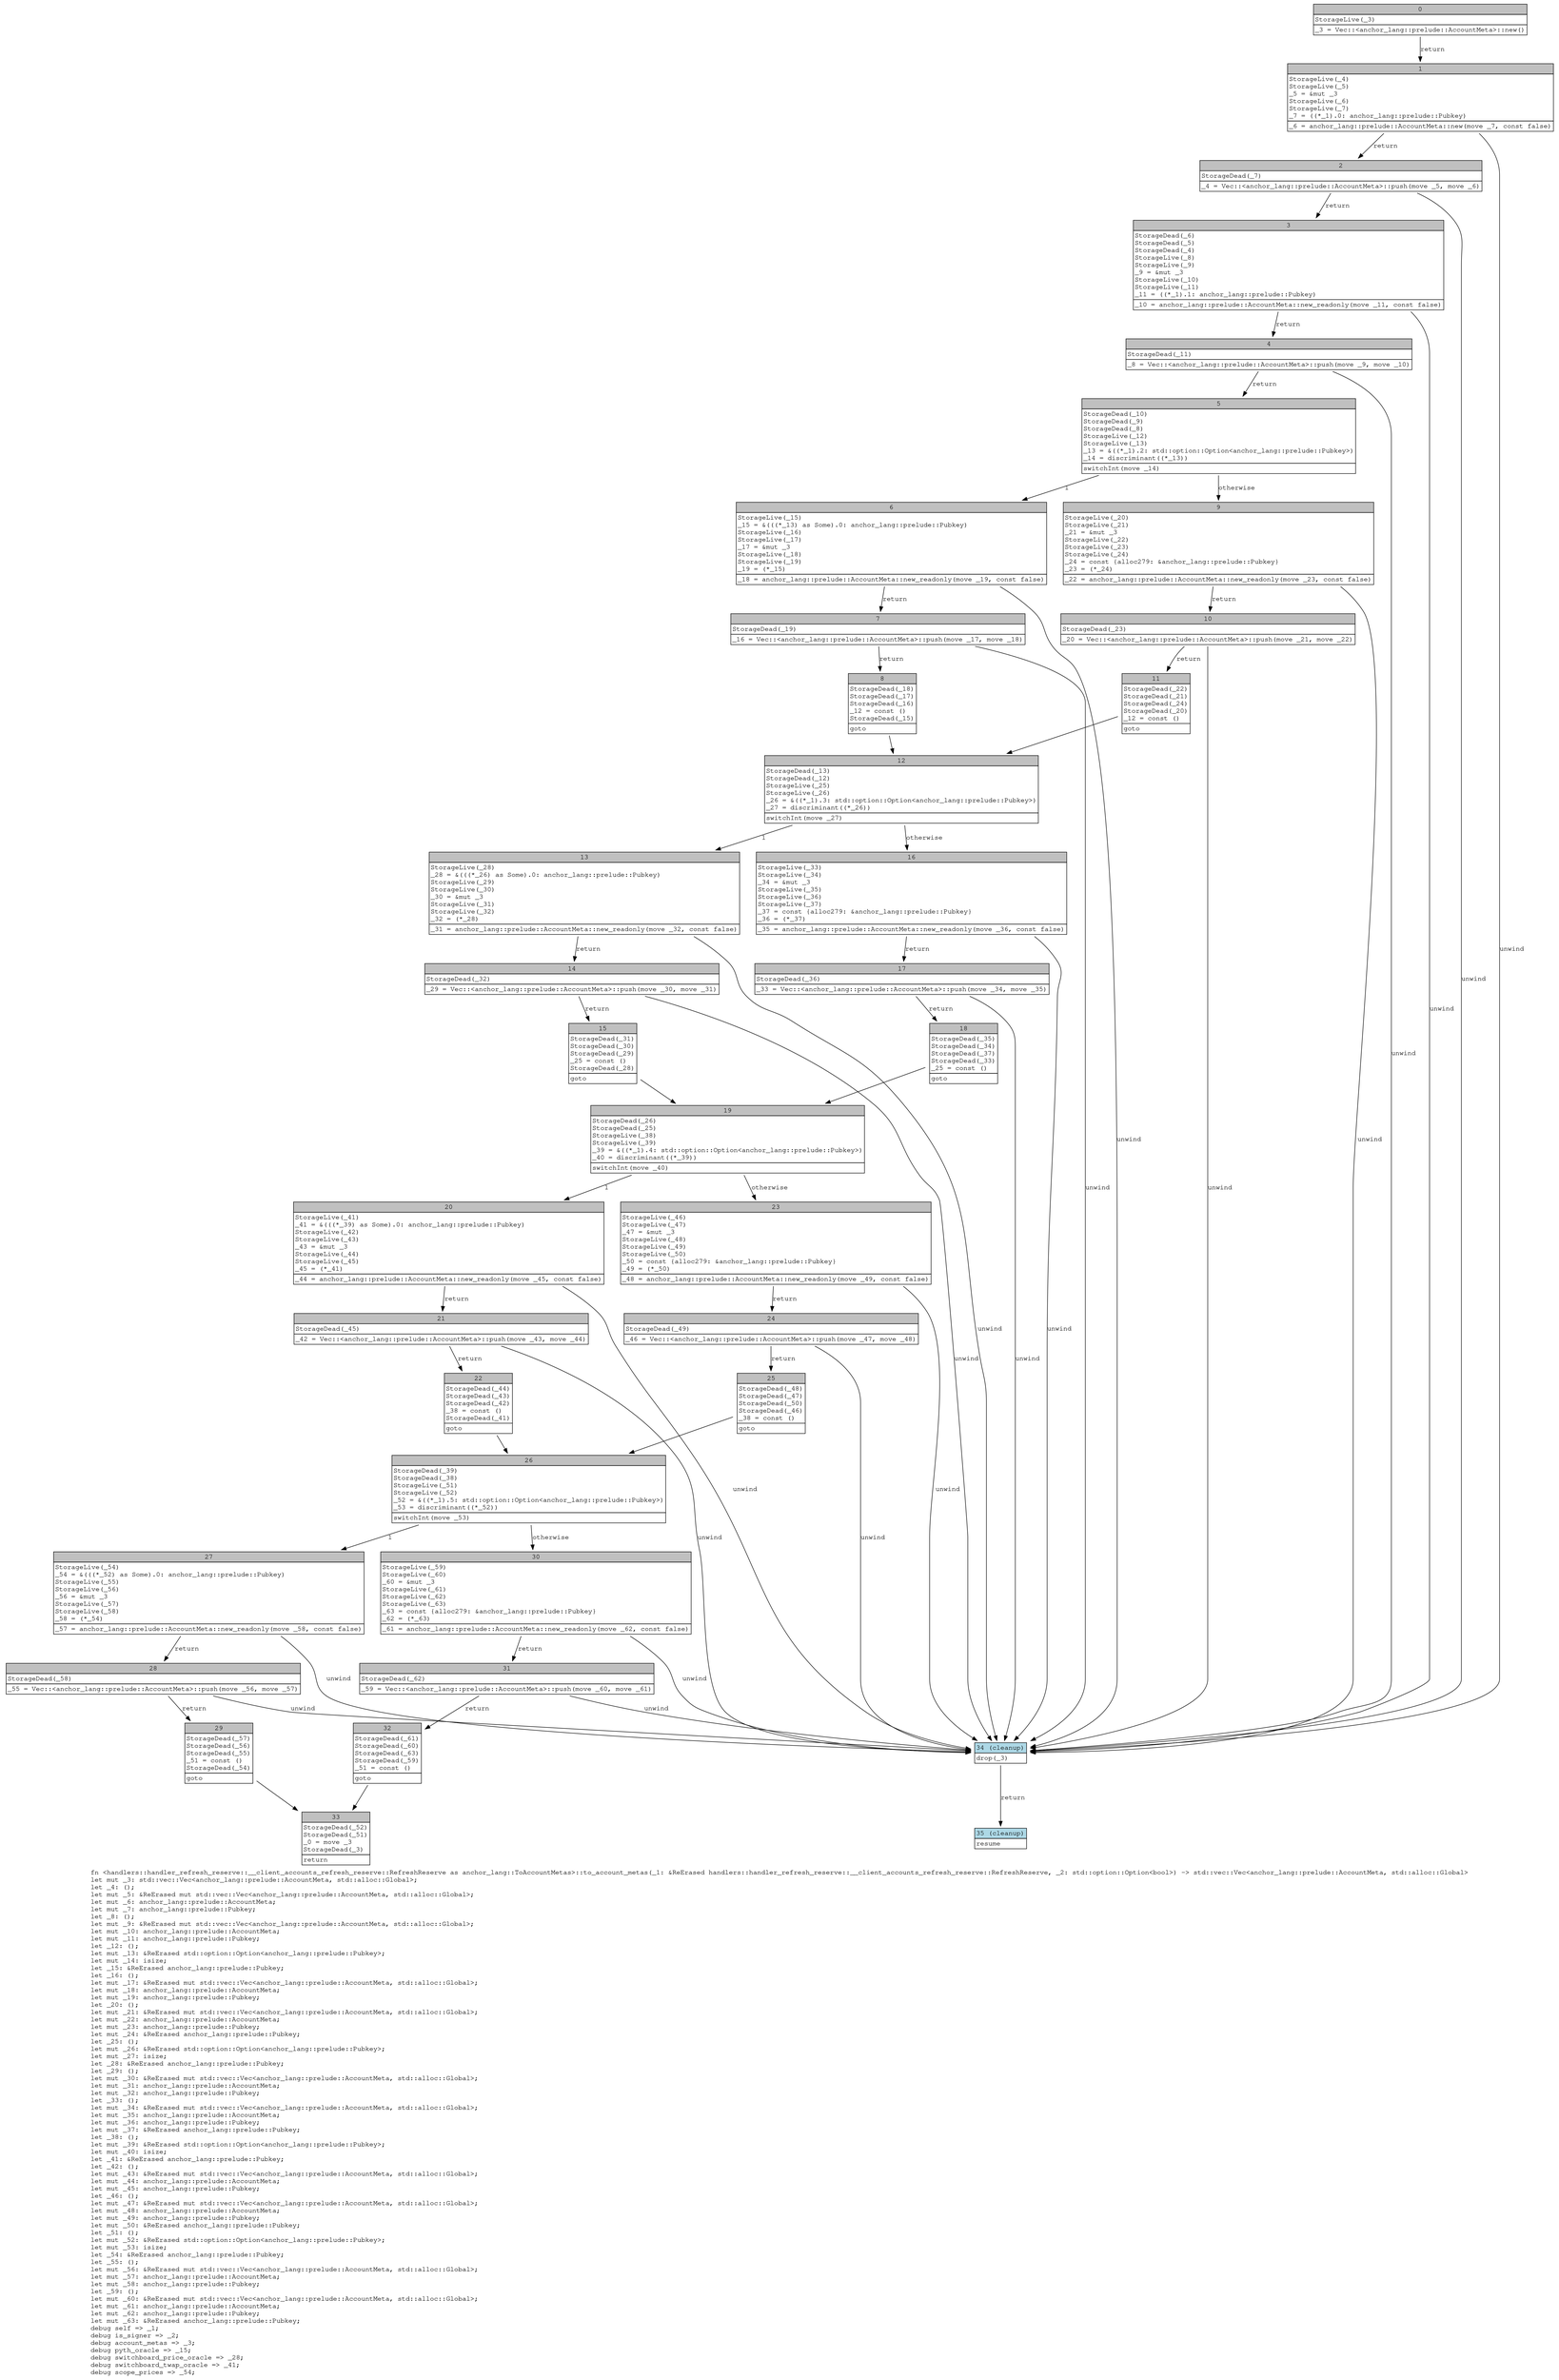 digraph Mir_0_5216 {
    graph [fontname="Courier, monospace"];
    node [fontname="Courier, monospace"];
    edge [fontname="Courier, monospace"];
    label=<fn &lt;handlers::handler_refresh_reserve::__client_accounts_refresh_reserve::RefreshReserve as anchor_lang::ToAccountMetas&gt;::to_account_metas(_1: &amp;ReErased handlers::handler_refresh_reserve::__client_accounts_refresh_reserve::RefreshReserve, _2: std::option::Option&lt;bool&gt;) -&gt; std::vec::Vec&lt;anchor_lang::prelude::AccountMeta, std::alloc::Global&gt;<br align="left"/>let mut _3: std::vec::Vec&lt;anchor_lang::prelude::AccountMeta, std::alloc::Global&gt;;<br align="left"/>let _4: ();<br align="left"/>let mut _5: &amp;ReErased mut std::vec::Vec&lt;anchor_lang::prelude::AccountMeta, std::alloc::Global&gt;;<br align="left"/>let mut _6: anchor_lang::prelude::AccountMeta;<br align="left"/>let mut _7: anchor_lang::prelude::Pubkey;<br align="left"/>let _8: ();<br align="left"/>let mut _9: &amp;ReErased mut std::vec::Vec&lt;anchor_lang::prelude::AccountMeta, std::alloc::Global&gt;;<br align="left"/>let mut _10: anchor_lang::prelude::AccountMeta;<br align="left"/>let mut _11: anchor_lang::prelude::Pubkey;<br align="left"/>let _12: ();<br align="left"/>let mut _13: &amp;ReErased std::option::Option&lt;anchor_lang::prelude::Pubkey&gt;;<br align="left"/>let mut _14: isize;<br align="left"/>let _15: &amp;ReErased anchor_lang::prelude::Pubkey;<br align="left"/>let _16: ();<br align="left"/>let mut _17: &amp;ReErased mut std::vec::Vec&lt;anchor_lang::prelude::AccountMeta, std::alloc::Global&gt;;<br align="left"/>let mut _18: anchor_lang::prelude::AccountMeta;<br align="left"/>let mut _19: anchor_lang::prelude::Pubkey;<br align="left"/>let _20: ();<br align="left"/>let mut _21: &amp;ReErased mut std::vec::Vec&lt;anchor_lang::prelude::AccountMeta, std::alloc::Global&gt;;<br align="left"/>let mut _22: anchor_lang::prelude::AccountMeta;<br align="left"/>let mut _23: anchor_lang::prelude::Pubkey;<br align="left"/>let mut _24: &amp;ReErased anchor_lang::prelude::Pubkey;<br align="left"/>let _25: ();<br align="left"/>let mut _26: &amp;ReErased std::option::Option&lt;anchor_lang::prelude::Pubkey&gt;;<br align="left"/>let mut _27: isize;<br align="left"/>let _28: &amp;ReErased anchor_lang::prelude::Pubkey;<br align="left"/>let _29: ();<br align="left"/>let mut _30: &amp;ReErased mut std::vec::Vec&lt;anchor_lang::prelude::AccountMeta, std::alloc::Global&gt;;<br align="left"/>let mut _31: anchor_lang::prelude::AccountMeta;<br align="left"/>let mut _32: anchor_lang::prelude::Pubkey;<br align="left"/>let _33: ();<br align="left"/>let mut _34: &amp;ReErased mut std::vec::Vec&lt;anchor_lang::prelude::AccountMeta, std::alloc::Global&gt;;<br align="left"/>let mut _35: anchor_lang::prelude::AccountMeta;<br align="left"/>let mut _36: anchor_lang::prelude::Pubkey;<br align="left"/>let mut _37: &amp;ReErased anchor_lang::prelude::Pubkey;<br align="left"/>let _38: ();<br align="left"/>let mut _39: &amp;ReErased std::option::Option&lt;anchor_lang::prelude::Pubkey&gt;;<br align="left"/>let mut _40: isize;<br align="left"/>let _41: &amp;ReErased anchor_lang::prelude::Pubkey;<br align="left"/>let _42: ();<br align="left"/>let mut _43: &amp;ReErased mut std::vec::Vec&lt;anchor_lang::prelude::AccountMeta, std::alloc::Global&gt;;<br align="left"/>let mut _44: anchor_lang::prelude::AccountMeta;<br align="left"/>let mut _45: anchor_lang::prelude::Pubkey;<br align="left"/>let _46: ();<br align="left"/>let mut _47: &amp;ReErased mut std::vec::Vec&lt;anchor_lang::prelude::AccountMeta, std::alloc::Global&gt;;<br align="left"/>let mut _48: anchor_lang::prelude::AccountMeta;<br align="left"/>let mut _49: anchor_lang::prelude::Pubkey;<br align="left"/>let mut _50: &amp;ReErased anchor_lang::prelude::Pubkey;<br align="left"/>let _51: ();<br align="left"/>let mut _52: &amp;ReErased std::option::Option&lt;anchor_lang::prelude::Pubkey&gt;;<br align="left"/>let mut _53: isize;<br align="left"/>let _54: &amp;ReErased anchor_lang::prelude::Pubkey;<br align="left"/>let _55: ();<br align="left"/>let mut _56: &amp;ReErased mut std::vec::Vec&lt;anchor_lang::prelude::AccountMeta, std::alloc::Global&gt;;<br align="left"/>let mut _57: anchor_lang::prelude::AccountMeta;<br align="left"/>let mut _58: anchor_lang::prelude::Pubkey;<br align="left"/>let _59: ();<br align="left"/>let mut _60: &amp;ReErased mut std::vec::Vec&lt;anchor_lang::prelude::AccountMeta, std::alloc::Global&gt;;<br align="left"/>let mut _61: anchor_lang::prelude::AccountMeta;<br align="left"/>let mut _62: anchor_lang::prelude::Pubkey;<br align="left"/>let mut _63: &amp;ReErased anchor_lang::prelude::Pubkey;<br align="left"/>debug self =&gt; _1;<br align="left"/>debug is_signer =&gt; _2;<br align="left"/>debug account_metas =&gt; _3;<br align="left"/>debug pyth_oracle =&gt; _15;<br align="left"/>debug switchboard_price_oracle =&gt; _28;<br align="left"/>debug switchboard_twap_oracle =&gt; _41;<br align="left"/>debug scope_prices =&gt; _54;<br align="left"/>>;
    bb0__0_5216 [shape="none", label=<<table border="0" cellborder="1" cellspacing="0"><tr><td bgcolor="gray" align="center" colspan="1">0</td></tr><tr><td align="left" balign="left">StorageLive(_3)<br/></td></tr><tr><td align="left">_3 = Vec::&lt;anchor_lang::prelude::AccountMeta&gt;::new()</td></tr></table>>];
    bb1__0_5216 [shape="none", label=<<table border="0" cellborder="1" cellspacing="0"><tr><td bgcolor="gray" align="center" colspan="1">1</td></tr><tr><td align="left" balign="left">StorageLive(_4)<br/>StorageLive(_5)<br/>_5 = &amp;mut _3<br/>StorageLive(_6)<br/>StorageLive(_7)<br/>_7 = ((*_1).0: anchor_lang::prelude::Pubkey)<br/></td></tr><tr><td align="left">_6 = anchor_lang::prelude::AccountMeta::new(move _7, const false)</td></tr></table>>];
    bb2__0_5216 [shape="none", label=<<table border="0" cellborder="1" cellspacing="0"><tr><td bgcolor="gray" align="center" colspan="1">2</td></tr><tr><td align="left" balign="left">StorageDead(_7)<br/></td></tr><tr><td align="left">_4 = Vec::&lt;anchor_lang::prelude::AccountMeta&gt;::push(move _5, move _6)</td></tr></table>>];
    bb3__0_5216 [shape="none", label=<<table border="0" cellborder="1" cellspacing="0"><tr><td bgcolor="gray" align="center" colspan="1">3</td></tr><tr><td align="left" balign="left">StorageDead(_6)<br/>StorageDead(_5)<br/>StorageDead(_4)<br/>StorageLive(_8)<br/>StorageLive(_9)<br/>_9 = &amp;mut _3<br/>StorageLive(_10)<br/>StorageLive(_11)<br/>_11 = ((*_1).1: anchor_lang::prelude::Pubkey)<br/></td></tr><tr><td align="left">_10 = anchor_lang::prelude::AccountMeta::new_readonly(move _11, const false)</td></tr></table>>];
    bb4__0_5216 [shape="none", label=<<table border="0" cellborder="1" cellspacing="0"><tr><td bgcolor="gray" align="center" colspan="1">4</td></tr><tr><td align="left" balign="left">StorageDead(_11)<br/></td></tr><tr><td align="left">_8 = Vec::&lt;anchor_lang::prelude::AccountMeta&gt;::push(move _9, move _10)</td></tr></table>>];
    bb5__0_5216 [shape="none", label=<<table border="0" cellborder="1" cellspacing="0"><tr><td bgcolor="gray" align="center" colspan="1">5</td></tr><tr><td align="left" balign="left">StorageDead(_10)<br/>StorageDead(_9)<br/>StorageDead(_8)<br/>StorageLive(_12)<br/>StorageLive(_13)<br/>_13 = &amp;((*_1).2: std::option::Option&lt;anchor_lang::prelude::Pubkey&gt;)<br/>_14 = discriminant((*_13))<br/></td></tr><tr><td align="left">switchInt(move _14)</td></tr></table>>];
    bb6__0_5216 [shape="none", label=<<table border="0" cellborder="1" cellspacing="0"><tr><td bgcolor="gray" align="center" colspan="1">6</td></tr><tr><td align="left" balign="left">StorageLive(_15)<br/>_15 = &amp;(((*_13) as Some).0: anchor_lang::prelude::Pubkey)<br/>StorageLive(_16)<br/>StorageLive(_17)<br/>_17 = &amp;mut _3<br/>StorageLive(_18)<br/>StorageLive(_19)<br/>_19 = (*_15)<br/></td></tr><tr><td align="left">_18 = anchor_lang::prelude::AccountMeta::new_readonly(move _19, const false)</td></tr></table>>];
    bb7__0_5216 [shape="none", label=<<table border="0" cellborder="1" cellspacing="0"><tr><td bgcolor="gray" align="center" colspan="1">7</td></tr><tr><td align="left" balign="left">StorageDead(_19)<br/></td></tr><tr><td align="left">_16 = Vec::&lt;anchor_lang::prelude::AccountMeta&gt;::push(move _17, move _18)</td></tr></table>>];
    bb8__0_5216 [shape="none", label=<<table border="0" cellborder="1" cellspacing="0"><tr><td bgcolor="gray" align="center" colspan="1">8</td></tr><tr><td align="left" balign="left">StorageDead(_18)<br/>StorageDead(_17)<br/>StorageDead(_16)<br/>_12 = const ()<br/>StorageDead(_15)<br/></td></tr><tr><td align="left">goto</td></tr></table>>];
    bb9__0_5216 [shape="none", label=<<table border="0" cellborder="1" cellspacing="0"><tr><td bgcolor="gray" align="center" colspan="1">9</td></tr><tr><td align="left" balign="left">StorageLive(_20)<br/>StorageLive(_21)<br/>_21 = &amp;mut _3<br/>StorageLive(_22)<br/>StorageLive(_23)<br/>StorageLive(_24)<br/>_24 = const {alloc279: &amp;anchor_lang::prelude::Pubkey}<br/>_23 = (*_24)<br/></td></tr><tr><td align="left">_22 = anchor_lang::prelude::AccountMeta::new_readonly(move _23, const false)</td></tr></table>>];
    bb10__0_5216 [shape="none", label=<<table border="0" cellborder="1" cellspacing="0"><tr><td bgcolor="gray" align="center" colspan="1">10</td></tr><tr><td align="left" balign="left">StorageDead(_23)<br/></td></tr><tr><td align="left">_20 = Vec::&lt;anchor_lang::prelude::AccountMeta&gt;::push(move _21, move _22)</td></tr></table>>];
    bb11__0_5216 [shape="none", label=<<table border="0" cellborder="1" cellspacing="0"><tr><td bgcolor="gray" align="center" colspan="1">11</td></tr><tr><td align="left" balign="left">StorageDead(_22)<br/>StorageDead(_21)<br/>StorageDead(_24)<br/>StorageDead(_20)<br/>_12 = const ()<br/></td></tr><tr><td align="left">goto</td></tr></table>>];
    bb12__0_5216 [shape="none", label=<<table border="0" cellborder="1" cellspacing="0"><tr><td bgcolor="gray" align="center" colspan="1">12</td></tr><tr><td align="left" balign="left">StorageDead(_13)<br/>StorageDead(_12)<br/>StorageLive(_25)<br/>StorageLive(_26)<br/>_26 = &amp;((*_1).3: std::option::Option&lt;anchor_lang::prelude::Pubkey&gt;)<br/>_27 = discriminant((*_26))<br/></td></tr><tr><td align="left">switchInt(move _27)</td></tr></table>>];
    bb13__0_5216 [shape="none", label=<<table border="0" cellborder="1" cellspacing="0"><tr><td bgcolor="gray" align="center" colspan="1">13</td></tr><tr><td align="left" balign="left">StorageLive(_28)<br/>_28 = &amp;(((*_26) as Some).0: anchor_lang::prelude::Pubkey)<br/>StorageLive(_29)<br/>StorageLive(_30)<br/>_30 = &amp;mut _3<br/>StorageLive(_31)<br/>StorageLive(_32)<br/>_32 = (*_28)<br/></td></tr><tr><td align="left">_31 = anchor_lang::prelude::AccountMeta::new_readonly(move _32, const false)</td></tr></table>>];
    bb14__0_5216 [shape="none", label=<<table border="0" cellborder="1" cellspacing="0"><tr><td bgcolor="gray" align="center" colspan="1">14</td></tr><tr><td align="left" balign="left">StorageDead(_32)<br/></td></tr><tr><td align="left">_29 = Vec::&lt;anchor_lang::prelude::AccountMeta&gt;::push(move _30, move _31)</td></tr></table>>];
    bb15__0_5216 [shape="none", label=<<table border="0" cellborder="1" cellspacing="0"><tr><td bgcolor="gray" align="center" colspan="1">15</td></tr><tr><td align="left" balign="left">StorageDead(_31)<br/>StorageDead(_30)<br/>StorageDead(_29)<br/>_25 = const ()<br/>StorageDead(_28)<br/></td></tr><tr><td align="left">goto</td></tr></table>>];
    bb16__0_5216 [shape="none", label=<<table border="0" cellborder="1" cellspacing="0"><tr><td bgcolor="gray" align="center" colspan="1">16</td></tr><tr><td align="left" balign="left">StorageLive(_33)<br/>StorageLive(_34)<br/>_34 = &amp;mut _3<br/>StorageLive(_35)<br/>StorageLive(_36)<br/>StorageLive(_37)<br/>_37 = const {alloc279: &amp;anchor_lang::prelude::Pubkey}<br/>_36 = (*_37)<br/></td></tr><tr><td align="left">_35 = anchor_lang::prelude::AccountMeta::new_readonly(move _36, const false)</td></tr></table>>];
    bb17__0_5216 [shape="none", label=<<table border="0" cellborder="1" cellspacing="0"><tr><td bgcolor="gray" align="center" colspan="1">17</td></tr><tr><td align="left" balign="left">StorageDead(_36)<br/></td></tr><tr><td align="left">_33 = Vec::&lt;anchor_lang::prelude::AccountMeta&gt;::push(move _34, move _35)</td></tr></table>>];
    bb18__0_5216 [shape="none", label=<<table border="0" cellborder="1" cellspacing="0"><tr><td bgcolor="gray" align="center" colspan="1">18</td></tr><tr><td align="left" balign="left">StorageDead(_35)<br/>StorageDead(_34)<br/>StorageDead(_37)<br/>StorageDead(_33)<br/>_25 = const ()<br/></td></tr><tr><td align="left">goto</td></tr></table>>];
    bb19__0_5216 [shape="none", label=<<table border="0" cellborder="1" cellspacing="0"><tr><td bgcolor="gray" align="center" colspan="1">19</td></tr><tr><td align="left" balign="left">StorageDead(_26)<br/>StorageDead(_25)<br/>StorageLive(_38)<br/>StorageLive(_39)<br/>_39 = &amp;((*_1).4: std::option::Option&lt;anchor_lang::prelude::Pubkey&gt;)<br/>_40 = discriminant((*_39))<br/></td></tr><tr><td align="left">switchInt(move _40)</td></tr></table>>];
    bb20__0_5216 [shape="none", label=<<table border="0" cellborder="1" cellspacing="0"><tr><td bgcolor="gray" align="center" colspan="1">20</td></tr><tr><td align="left" balign="left">StorageLive(_41)<br/>_41 = &amp;(((*_39) as Some).0: anchor_lang::prelude::Pubkey)<br/>StorageLive(_42)<br/>StorageLive(_43)<br/>_43 = &amp;mut _3<br/>StorageLive(_44)<br/>StorageLive(_45)<br/>_45 = (*_41)<br/></td></tr><tr><td align="left">_44 = anchor_lang::prelude::AccountMeta::new_readonly(move _45, const false)</td></tr></table>>];
    bb21__0_5216 [shape="none", label=<<table border="0" cellborder="1" cellspacing="0"><tr><td bgcolor="gray" align="center" colspan="1">21</td></tr><tr><td align="left" balign="left">StorageDead(_45)<br/></td></tr><tr><td align="left">_42 = Vec::&lt;anchor_lang::prelude::AccountMeta&gt;::push(move _43, move _44)</td></tr></table>>];
    bb22__0_5216 [shape="none", label=<<table border="0" cellborder="1" cellspacing="0"><tr><td bgcolor="gray" align="center" colspan="1">22</td></tr><tr><td align="left" balign="left">StorageDead(_44)<br/>StorageDead(_43)<br/>StorageDead(_42)<br/>_38 = const ()<br/>StorageDead(_41)<br/></td></tr><tr><td align="left">goto</td></tr></table>>];
    bb23__0_5216 [shape="none", label=<<table border="0" cellborder="1" cellspacing="0"><tr><td bgcolor="gray" align="center" colspan="1">23</td></tr><tr><td align="left" balign="left">StorageLive(_46)<br/>StorageLive(_47)<br/>_47 = &amp;mut _3<br/>StorageLive(_48)<br/>StorageLive(_49)<br/>StorageLive(_50)<br/>_50 = const {alloc279: &amp;anchor_lang::prelude::Pubkey}<br/>_49 = (*_50)<br/></td></tr><tr><td align="left">_48 = anchor_lang::prelude::AccountMeta::new_readonly(move _49, const false)</td></tr></table>>];
    bb24__0_5216 [shape="none", label=<<table border="0" cellborder="1" cellspacing="0"><tr><td bgcolor="gray" align="center" colspan="1">24</td></tr><tr><td align="left" balign="left">StorageDead(_49)<br/></td></tr><tr><td align="left">_46 = Vec::&lt;anchor_lang::prelude::AccountMeta&gt;::push(move _47, move _48)</td></tr></table>>];
    bb25__0_5216 [shape="none", label=<<table border="0" cellborder="1" cellspacing="0"><tr><td bgcolor="gray" align="center" colspan="1">25</td></tr><tr><td align="left" balign="left">StorageDead(_48)<br/>StorageDead(_47)<br/>StorageDead(_50)<br/>StorageDead(_46)<br/>_38 = const ()<br/></td></tr><tr><td align="left">goto</td></tr></table>>];
    bb26__0_5216 [shape="none", label=<<table border="0" cellborder="1" cellspacing="0"><tr><td bgcolor="gray" align="center" colspan="1">26</td></tr><tr><td align="left" balign="left">StorageDead(_39)<br/>StorageDead(_38)<br/>StorageLive(_51)<br/>StorageLive(_52)<br/>_52 = &amp;((*_1).5: std::option::Option&lt;anchor_lang::prelude::Pubkey&gt;)<br/>_53 = discriminant((*_52))<br/></td></tr><tr><td align="left">switchInt(move _53)</td></tr></table>>];
    bb27__0_5216 [shape="none", label=<<table border="0" cellborder="1" cellspacing="0"><tr><td bgcolor="gray" align="center" colspan="1">27</td></tr><tr><td align="left" balign="left">StorageLive(_54)<br/>_54 = &amp;(((*_52) as Some).0: anchor_lang::prelude::Pubkey)<br/>StorageLive(_55)<br/>StorageLive(_56)<br/>_56 = &amp;mut _3<br/>StorageLive(_57)<br/>StorageLive(_58)<br/>_58 = (*_54)<br/></td></tr><tr><td align="left">_57 = anchor_lang::prelude::AccountMeta::new_readonly(move _58, const false)</td></tr></table>>];
    bb28__0_5216 [shape="none", label=<<table border="0" cellborder="1" cellspacing="0"><tr><td bgcolor="gray" align="center" colspan="1">28</td></tr><tr><td align="left" balign="left">StorageDead(_58)<br/></td></tr><tr><td align="left">_55 = Vec::&lt;anchor_lang::prelude::AccountMeta&gt;::push(move _56, move _57)</td></tr></table>>];
    bb29__0_5216 [shape="none", label=<<table border="0" cellborder="1" cellspacing="0"><tr><td bgcolor="gray" align="center" colspan="1">29</td></tr><tr><td align="left" balign="left">StorageDead(_57)<br/>StorageDead(_56)<br/>StorageDead(_55)<br/>_51 = const ()<br/>StorageDead(_54)<br/></td></tr><tr><td align="left">goto</td></tr></table>>];
    bb30__0_5216 [shape="none", label=<<table border="0" cellborder="1" cellspacing="0"><tr><td bgcolor="gray" align="center" colspan="1">30</td></tr><tr><td align="left" balign="left">StorageLive(_59)<br/>StorageLive(_60)<br/>_60 = &amp;mut _3<br/>StorageLive(_61)<br/>StorageLive(_62)<br/>StorageLive(_63)<br/>_63 = const {alloc279: &amp;anchor_lang::prelude::Pubkey}<br/>_62 = (*_63)<br/></td></tr><tr><td align="left">_61 = anchor_lang::prelude::AccountMeta::new_readonly(move _62, const false)</td></tr></table>>];
    bb31__0_5216 [shape="none", label=<<table border="0" cellborder="1" cellspacing="0"><tr><td bgcolor="gray" align="center" colspan="1">31</td></tr><tr><td align="left" balign="left">StorageDead(_62)<br/></td></tr><tr><td align="left">_59 = Vec::&lt;anchor_lang::prelude::AccountMeta&gt;::push(move _60, move _61)</td></tr></table>>];
    bb32__0_5216 [shape="none", label=<<table border="0" cellborder="1" cellspacing="0"><tr><td bgcolor="gray" align="center" colspan="1">32</td></tr><tr><td align="left" balign="left">StorageDead(_61)<br/>StorageDead(_60)<br/>StorageDead(_63)<br/>StorageDead(_59)<br/>_51 = const ()<br/></td></tr><tr><td align="left">goto</td></tr></table>>];
    bb33__0_5216 [shape="none", label=<<table border="0" cellborder="1" cellspacing="0"><tr><td bgcolor="gray" align="center" colspan="1">33</td></tr><tr><td align="left" balign="left">StorageDead(_52)<br/>StorageDead(_51)<br/>_0 = move _3<br/>StorageDead(_3)<br/></td></tr><tr><td align="left">return</td></tr></table>>];
    bb34__0_5216 [shape="none", label=<<table border="0" cellborder="1" cellspacing="0"><tr><td bgcolor="lightblue" align="center" colspan="1">34 (cleanup)</td></tr><tr><td align="left">drop(_3)</td></tr></table>>];
    bb35__0_5216 [shape="none", label=<<table border="0" cellborder="1" cellspacing="0"><tr><td bgcolor="lightblue" align="center" colspan="1">35 (cleanup)</td></tr><tr><td align="left">resume</td></tr></table>>];
    bb0__0_5216 -> bb1__0_5216 [label="return"];
    bb1__0_5216 -> bb2__0_5216 [label="return"];
    bb1__0_5216 -> bb34__0_5216 [label="unwind"];
    bb2__0_5216 -> bb3__0_5216 [label="return"];
    bb2__0_5216 -> bb34__0_5216 [label="unwind"];
    bb3__0_5216 -> bb4__0_5216 [label="return"];
    bb3__0_5216 -> bb34__0_5216 [label="unwind"];
    bb4__0_5216 -> bb5__0_5216 [label="return"];
    bb4__0_5216 -> bb34__0_5216 [label="unwind"];
    bb5__0_5216 -> bb6__0_5216 [label="1"];
    bb5__0_5216 -> bb9__0_5216 [label="otherwise"];
    bb6__0_5216 -> bb7__0_5216 [label="return"];
    bb6__0_5216 -> bb34__0_5216 [label="unwind"];
    bb7__0_5216 -> bb8__0_5216 [label="return"];
    bb7__0_5216 -> bb34__0_5216 [label="unwind"];
    bb8__0_5216 -> bb12__0_5216 [label=""];
    bb9__0_5216 -> bb10__0_5216 [label="return"];
    bb9__0_5216 -> bb34__0_5216 [label="unwind"];
    bb10__0_5216 -> bb11__0_5216 [label="return"];
    bb10__0_5216 -> bb34__0_5216 [label="unwind"];
    bb11__0_5216 -> bb12__0_5216 [label=""];
    bb12__0_5216 -> bb13__0_5216 [label="1"];
    bb12__0_5216 -> bb16__0_5216 [label="otherwise"];
    bb13__0_5216 -> bb14__0_5216 [label="return"];
    bb13__0_5216 -> bb34__0_5216 [label="unwind"];
    bb14__0_5216 -> bb15__0_5216 [label="return"];
    bb14__0_5216 -> bb34__0_5216 [label="unwind"];
    bb15__0_5216 -> bb19__0_5216 [label=""];
    bb16__0_5216 -> bb17__0_5216 [label="return"];
    bb16__0_5216 -> bb34__0_5216 [label="unwind"];
    bb17__0_5216 -> bb18__0_5216 [label="return"];
    bb17__0_5216 -> bb34__0_5216 [label="unwind"];
    bb18__0_5216 -> bb19__0_5216 [label=""];
    bb19__0_5216 -> bb20__0_5216 [label="1"];
    bb19__0_5216 -> bb23__0_5216 [label="otherwise"];
    bb20__0_5216 -> bb21__0_5216 [label="return"];
    bb20__0_5216 -> bb34__0_5216 [label="unwind"];
    bb21__0_5216 -> bb22__0_5216 [label="return"];
    bb21__0_5216 -> bb34__0_5216 [label="unwind"];
    bb22__0_5216 -> bb26__0_5216 [label=""];
    bb23__0_5216 -> bb24__0_5216 [label="return"];
    bb23__0_5216 -> bb34__0_5216 [label="unwind"];
    bb24__0_5216 -> bb25__0_5216 [label="return"];
    bb24__0_5216 -> bb34__0_5216 [label="unwind"];
    bb25__0_5216 -> bb26__0_5216 [label=""];
    bb26__0_5216 -> bb27__0_5216 [label="1"];
    bb26__0_5216 -> bb30__0_5216 [label="otherwise"];
    bb27__0_5216 -> bb28__0_5216 [label="return"];
    bb27__0_5216 -> bb34__0_5216 [label="unwind"];
    bb28__0_5216 -> bb29__0_5216 [label="return"];
    bb28__0_5216 -> bb34__0_5216 [label="unwind"];
    bb29__0_5216 -> bb33__0_5216 [label=""];
    bb30__0_5216 -> bb31__0_5216 [label="return"];
    bb30__0_5216 -> bb34__0_5216 [label="unwind"];
    bb31__0_5216 -> bb32__0_5216 [label="return"];
    bb31__0_5216 -> bb34__0_5216 [label="unwind"];
    bb32__0_5216 -> bb33__0_5216 [label=""];
    bb34__0_5216 -> bb35__0_5216 [label="return"];
}

